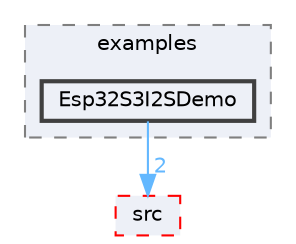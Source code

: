 digraph "FastLED/FastLED/examples/Esp32S3I2SDemo"
{
 // LATEX_PDF_SIZE
  bgcolor="transparent";
  edge [fontname=Helvetica,fontsize=10,labelfontname=Helvetica,labelfontsize=10];
  node [fontname=Helvetica,fontsize=10,shape=box,height=0.2,width=0.4];
  compound=true
  subgraph clusterdir_999a185a1a47b3a763bb04a7a263eb0d {
    graph [ bgcolor="#edf0f7", pencolor="grey50", label="examples", fontname=Helvetica,fontsize=10 style="filled,dashed", URL="dir_999a185a1a47b3a763bb04a7a263eb0d.html",tooltip=""]
  dir_ae4879c264e21d5e5e28060ea5b99240 [label="Esp32S3I2SDemo", fillcolor="#edf0f7", color="grey25", style="filled,bold", URL="dir_ae4879c264e21d5e5e28060ea5b99240.html",tooltip=""];
  }
  dir_e6a3de723047763e6a27a3cab040759e [label="src", fillcolor="#edf0f7", color="red", style="filled,dashed", URL="dir_e6a3de723047763e6a27a3cab040759e.html",tooltip=""];
  dir_ae4879c264e21d5e5e28060ea5b99240->dir_e6a3de723047763e6a27a3cab040759e [headlabel="2", labeldistance=1.5 headhref="dir_000019_000075.html" href="dir_000019_000075.html" color="steelblue1" fontcolor="steelblue1"];
}
